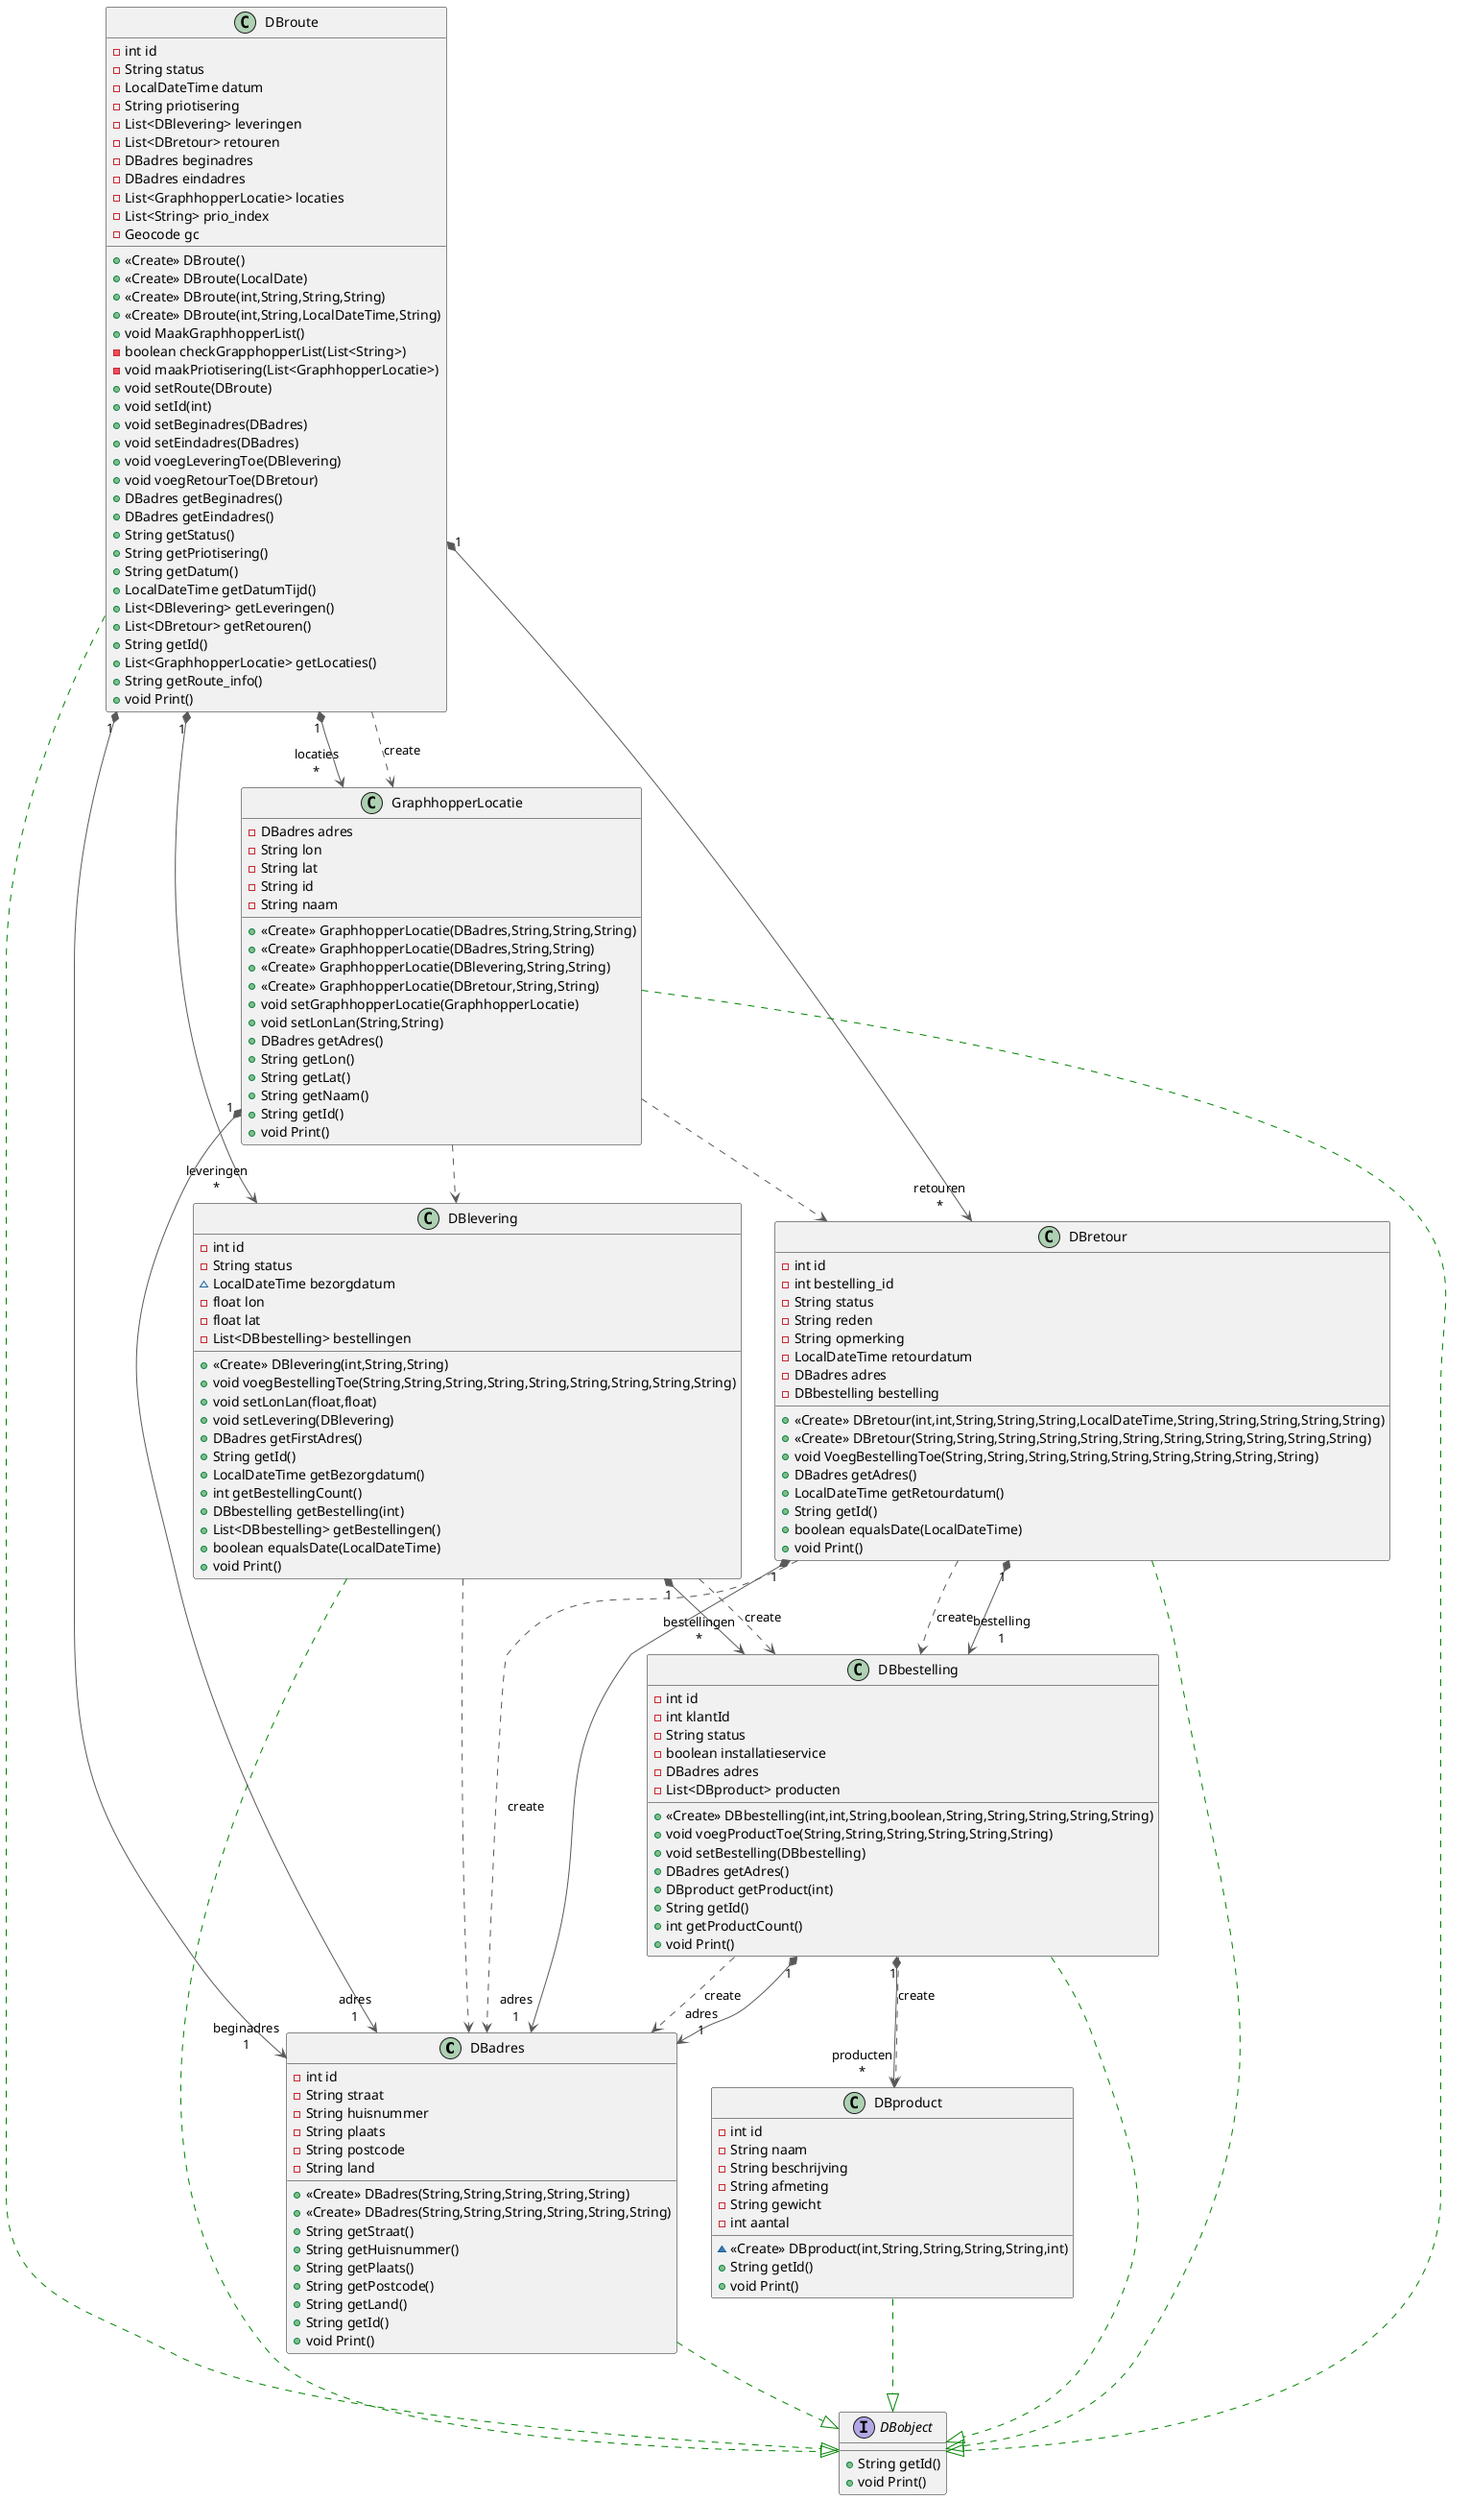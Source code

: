 @startuml
class DBadres {
- int id
- String straat
- String huisnummer
- String plaats
- String postcode
- String land
+ <<Create>> DBadres(String,String,String,String,String)
+ <<Create>> DBadres(String,String,String,String,String,String)
+ String getStraat()
+ String getHuisnummer()
+ String getPlaats()
+ String getPostcode()
+ String getLand()
+ String getId()
+ void Print()
}


class DBbestelling {
- int id
- int klantId
- String status
- boolean installatieservice
- DBadres adres
- List<DBproduct> producten
+ <<Create>> DBbestelling(int,int,String,boolean,String,String,String,String,String)
+ void voegProductToe(String,String,String,String,String,String)
+ void setBestelling(DBbestelling)
+ DBadres getAdres()
+ DBproduct getProduct(int)
+ String getId()
+ int getProductCount()
+ void Print()
}


interface DBobject {
+ String getId()
+ void Print()
}

class DBlevering {
- int id
- String status
~ LocalDateTime bezorgdatum
- float lon
- float lat
- List<DBbestelling> bestellingen
+ <<Create>> DBlevering(int,String,String)
+ void voegBestellingToe(String,String,String,String,String,String,String,String,String)
+ void setLonLan(float,float)
+ void setLevering(DBlevering)
+ DBadres getFirstAdres()
+ String getId()
+ LocalDateTime getBezorgdatum()
+ int getBestellingCount()
+ DBbestelling getBestelling(int)
+ List<DBbestelling> getBestellingen()
+ boolean equalsDate(LocalDateTime)
+ void Print()
}


class DBretour {
- int id
- int bestelling_id
- String status
- String reden
- String opmerking
- LocalDateTime retourdatum
- DBadres adres
- DBbestelling bestelling
+ <<Create>> DBretour(int,int,String,String,String,LocalDateTime,String,String,String,String,String)
+ <<Create>> DBretour(String,String,String,String,String,String,String,String,String,String,String)
+ void VoegBestellingToe(String,String,String,String,String,String,String,String,String)
+ DBadres getAdres()
+ LocalDateTime getRetourdatum()
+ String getId()
+ boolean equalsDate(LocalDateTime)
+ void Print()
}


class DBroute {
- int id
- String status
- LocalDateTime datum
- String priotisering
- List<DBlevering> leveringen
- List<DBretour> retouren
- DBadres beginadres
- DBadres eindadres
- List<GraphhopperLocatie> locaties
- List<String> prio_index
- Geocode gc
+ <<Create>> DBroute()
+ <<Create>> DBroute(LocalDate)
+ <<Create>> DBroute(int,String,String,String)
+ <<Create>> DBroute(int,String,LocalDateTime,String)
+ void MaakGraphhopperList()
- boolean checkGrapphopperList(List<String>)
- void maakPriotisering(List<GraphhopperLocatie>)
+ void setRoute(DBroute)
+ void setId(int)
+ void setBeginadres(DBadres)
+ void setEindadres(DBadres)
+ void voegLeveringToe(DBlevering)
+ void voegRetourToe(DBretour)
+ DBadres getBeginadres()
+ DBadres getEindadres()
+ String getStatus()
+ String getPriotisering()
+ String getDatum()
+ LocalDateTime getDatumTijd()
+ List<DBlevering> getLeveringen()
+ List<DBretour> getRetouren()
+ String getId()
+ List<GraphhopperLocatie> getLocaties()
+ String getRoute_info()
+ void Print()
}


class DBproduct {
- int id
- String naam
- String beschrijving
- String afmeting
- String gewicht
- int aantal
~ <<Create>> DBproduct(int,String,String,String,String,int)
+ String getId()
+ void Print()
}


class GraphhopperLocatie {
- DBadres adres
- String lon
- String lat
- String id
- String naam
+ <<Create>> GraphhopperLocatie(DBadres,String,String,String)
+ <<Create>> GraphhopperLocatie(DBadres,String,String)
+ <<Create>> GraphhopperLocatie(DBlevering,String,String)
+ <<Create>> GraphhopperLocatie(DBretour,String,String)
+ void setGraphhopperLocatie(GraphhopperLocatie)
+ void setLonLan(String,String)
+ DBadres getAdres()
+ String getLon()
+ String getLat()
+ String getNaam()
+ String getId()
+ void Print()
}



DBadres             -[#008200,dashed]-^  DBobject
DBbestelling       "1" *-[#595959,plain]-> "adres\n1" DBadres
DBbestelling        -[#595959,dashed]->  DBadres            : "«create»"
DBbestelling        -[#008200,dashed]-^  DBobject
DBbestelling        -[#595959,dashed]->  DBproduct          : "«create»"
DBbestelling       "1" *-[#595959,plain]-> "producten\n*" DBproduct
DBlevering          -[#595959,dashed]->  DBadres
DBlevering         "1" *-[#595959,plain]-> "bestellingen\n*" DBbestelling
DBlevering          -[#595959,dashed]->  DBbestelling       : "«create»"
DBlevering          -[#008200,dashed]-^  DBobject
DBproduct           -[#008200,dashed]-^  DBobject
DBretour           "1" *-[#595959,plain]-> "adres\n1" DBadres
DBretour            -[#595959,dashed]->  DBadres            : "«create»"
DBretour           "1" *-[#595959,plain]-> "bestelling\n1" DBbestelling
DBretour            -[#595959,dashed]->  DBbestelling       : "«create»"
DBretour            -[#008200,dashed]-^  DBobject
DBroute            "1" *-[#595959,plain]-> "beginadres\n1" DBadres
DBroute            "1" *-[#595959,plain]-> "leveringen\n*" DBlevering
DBroute             -[#008200,dashed]-^  DBobject
DBroute            "1" *-[#595959,plain]-> "retouren\n*" DBretour
DBroute            "1" *-[#595959,plain]-> "locaties\n*" GraphhopperLocatie
DBroute             -[#595959,dashed]->  GraphhopperLocatie : "«create»"
GraphhopperLocatie "1" *-[#595959,plain]-> "adres\n1" DBadres
GraphhopperLocatie  -[#595959,dashed]->  DBlevering
GraphhopperLocatie  -[#008200,dashed]-^  DBobject
GraphhopperLocatie  -[#595959,dashed]->  DBretour
@enduml